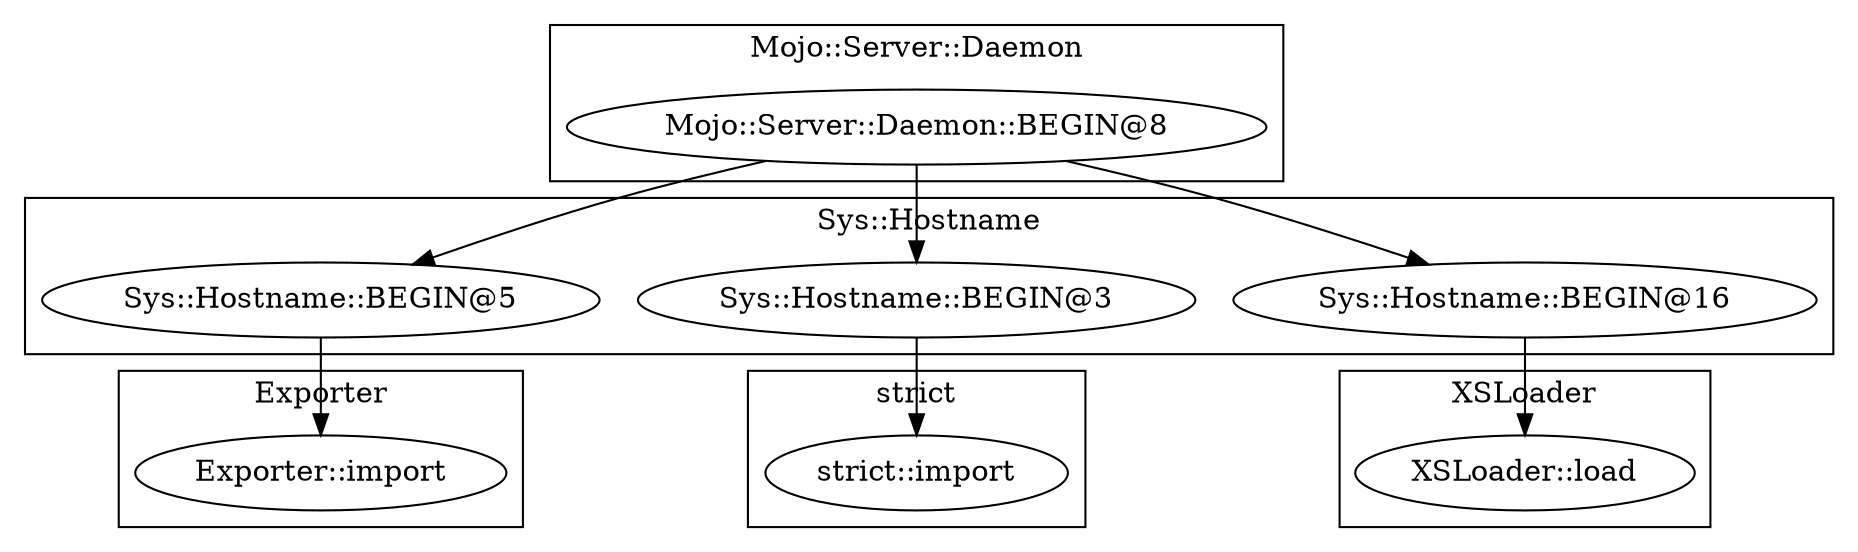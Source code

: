 digraph {
graph [overlap=false]
subgraph cluster_strict {
	label="strict";
	"strict::import";
}
subgraph cluster_XSLoader {
	label="XSLoader";
	"XSLoader::load";
}
subgraph cluster_Exporter {
	label="Exporter";
	"Exporter::import";
}
subgraph cluster_Mojo_Server_Daemon {
	label="Mojo::Server::Daemon";
	"Mojo::Server::Daemon::BEGIN@8";
}
subgraph cluster_Sys_Hostname {
	label="Sys::Hostname";
	"Sys::Hostname::BEGIN@5";
	"Sys::Hostname::BEGIN@3";
	"Sys::Hostname::BEGIN@16";
}
"Sys::Hostname::BEGIN@5" -> "Exporter::import";
"Mojo::Server::Daemon::BEGIN@8" -> "Sys::Hostname::BEGIN@5";
"Sys::Hostname::BEGIN@16" -> "XSLoader::load";
"Mojo::Server::Daemon::BEGIN@8" -> "Sys::Hostname::BEGIN@16";
"Mojo::Server::Daemon::BEGIN@8" -> "Sys::Hostname::BEGIN@3";
"Sys::Hostname::BEGIN@3" -> "strict::import";
}
